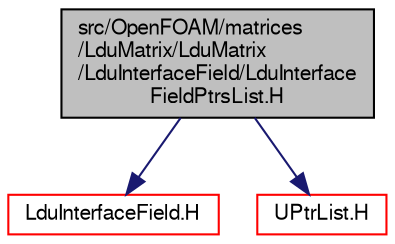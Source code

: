 digraph "src/OpenFOAM/matrices/LduMatrix/LduMatrix/LduInterfaceField/LduInterfaceFieldPtrsList.H"
{
  bgcolor="transparent";
  edge [fontname="FreeSans",fontsize="10",labelfontname="FreeSans",labelfontsize="10"];
  node [fontname="FreeSans",fontsize="10",shape=record];
  Node0 [label="src/OpenFOAM/matrices\l/LduMatrix/LduMatrix\l/LduInterfaceField/LduInterface\lFieldPtrsList.H",height=0.2,width=0.4,color="black", fillcolor="grey75", style="filled", fontcolor="black"];
  Node0 -> Node1 [color="midnightblue",fontsize="10",style="solid",fontname="FreeSans"];
  Node1 [label="LduInterfaceField.H",height=0.2,width=0.4,color="red",URL="$a10523.html"];
  Node0 -> Node104 [color="midnightblue",fontsize="10",style="solid",fontname="FreeSans"];
  Node104 [label="UPtrList.H",height=0.2,width=0.4,color="red",URL="$a08771.html"];
}
